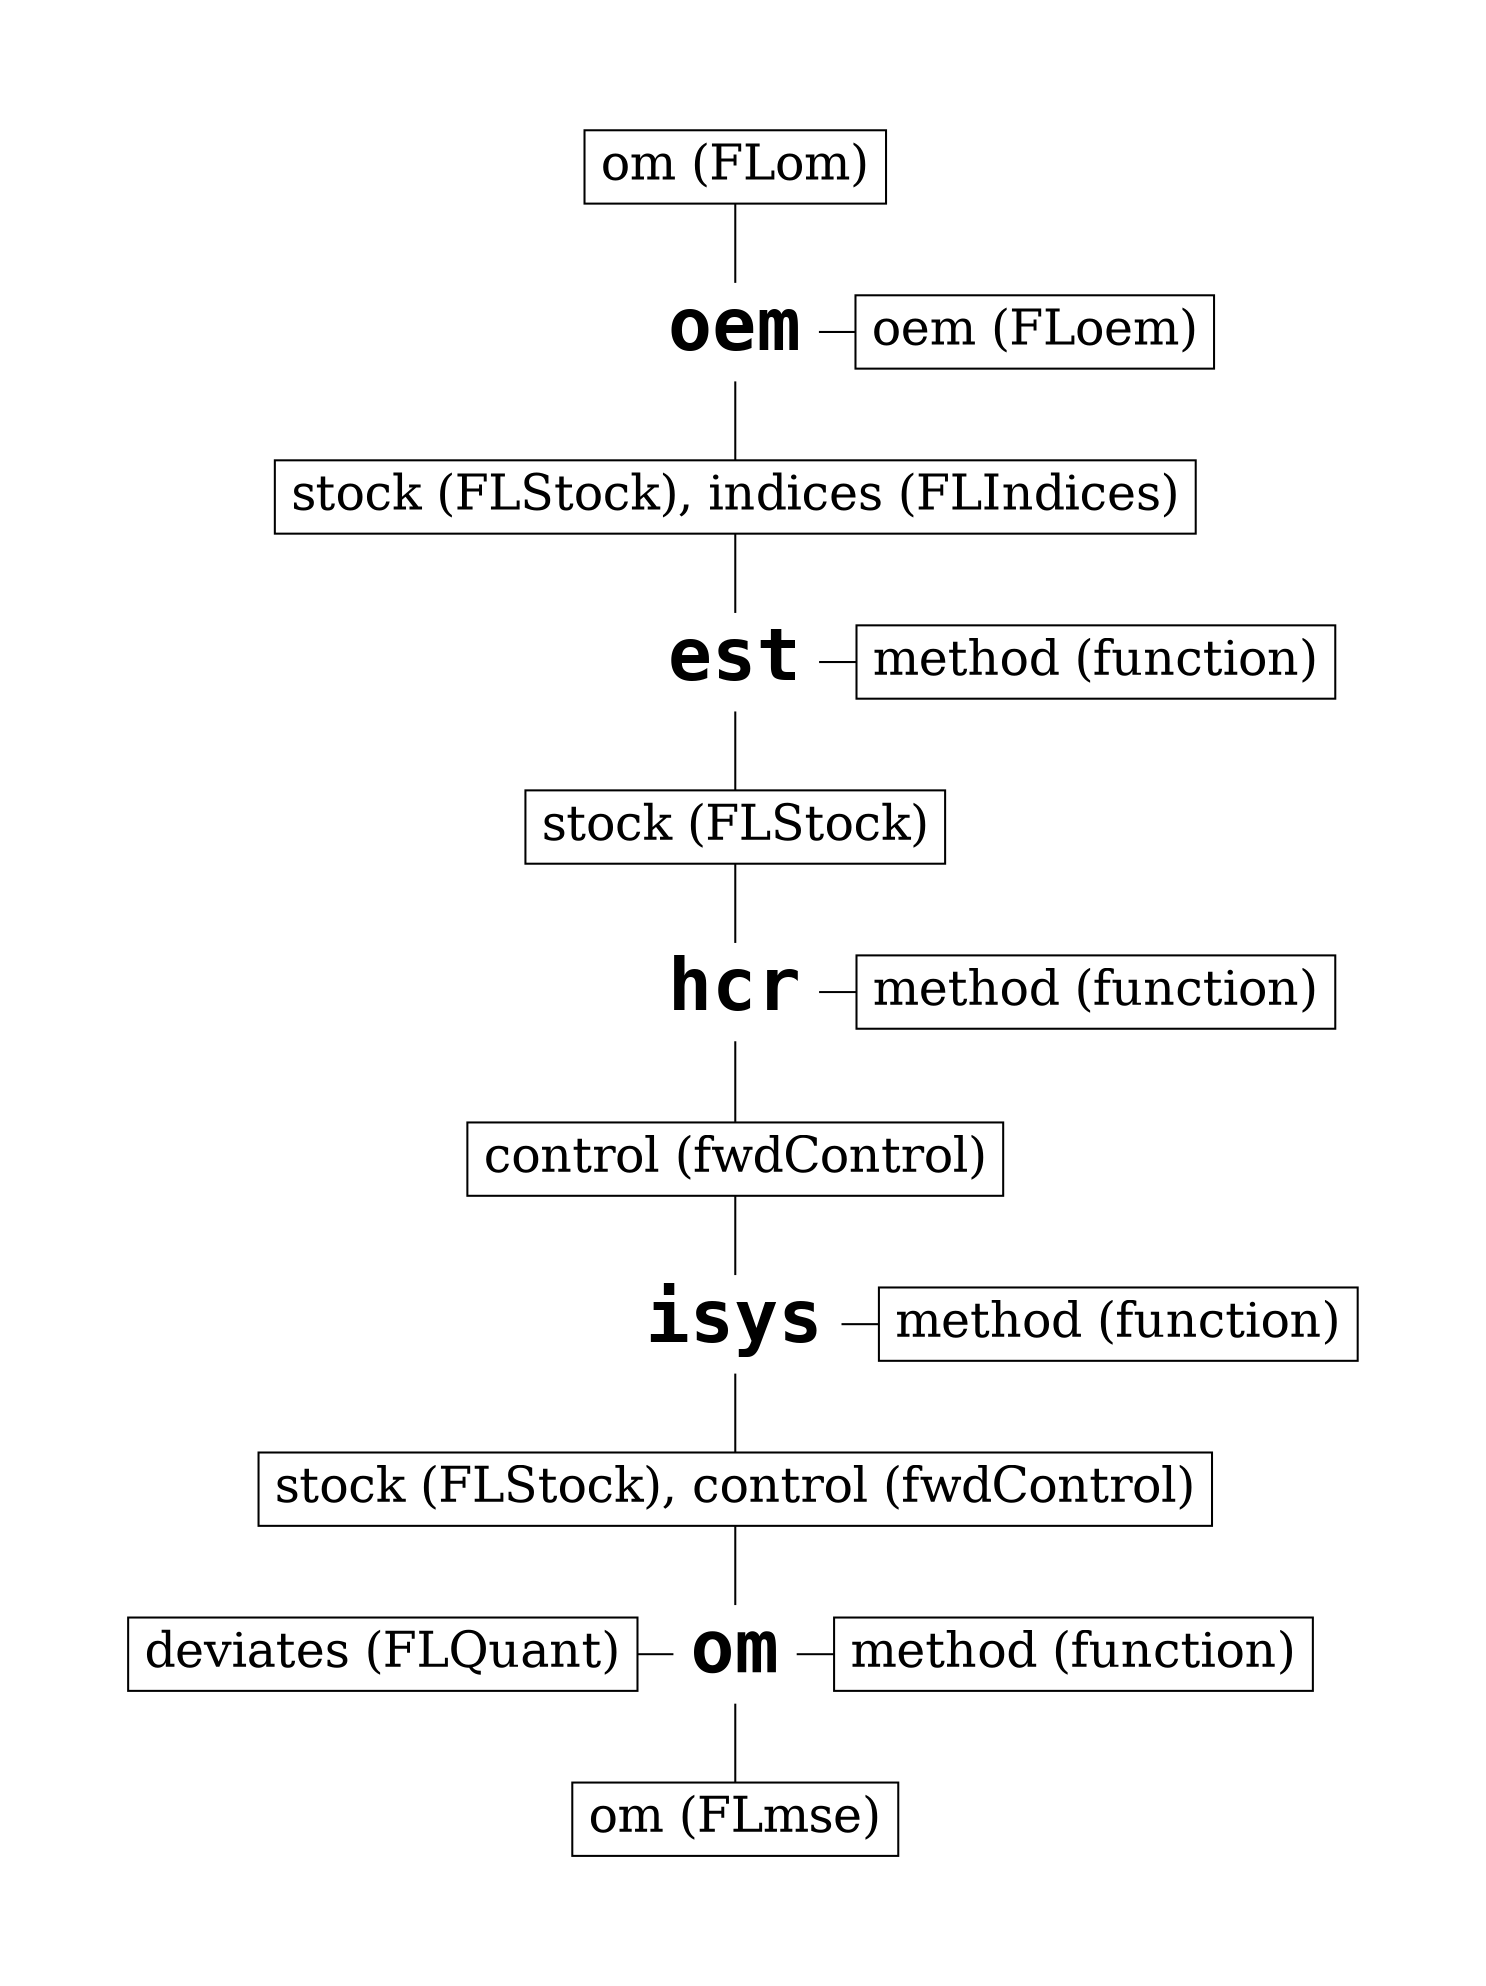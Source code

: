 graph mp {
  
  /* GRAPH */
  graph [ratio="fill", size="8.3,11.7!", margin=0.8]

  /* EDGES */
  edge [arrowhead="none"];
  
  /* NODES */
  node [shape=box, fontsize=24];

  /* Compulsory steps */
  oem, isys, est, hcr, om[shape=plaintext,
    fontsize=36, fontcolor="#000000", fontname="Courier-Bold"];
  
  /* Inputs/Outputs/Arguments */
  oemin [label="om (FLom)"];
  oemargs [label="oem (FLoem)"];
  
  estin [label="stock (FLStock), indices (FLIndices)"];
  estargs [label="method (function)"];
  
  hcrin [label="stock (FLStock)"];
  hcrargs [label="method (function)"];

  isysin [label="control (fwdControl)"];
  isysargs [label="method (function)"];
  
  omin [label="stock (FLStock), control (fwdControl)"];
  omout [label="om (FLmse)"];
  omargs [label="method (function)"];
  omargs2 [label="deviates (FLQuant)"];

  oem -- oemargs;
    {rank=same; oem; oemargs;}
  est -- estargs;
    {rank=same; est; estargs;}
  hcr -- hcrargs;
    {rank=same; hcr; hcrargs;}
  isys -- isysargs;
    {rank=same; isys; isysargs;}
  omargs2 -- om -- omargs;
    {rank=same; om; omargs; omargs2;}
  
  /* Code flow */
  oemin -- oem -- estin -- est -- hcrin -- hcr -- isysin -- isys -- omin -- om -- omout;
}
